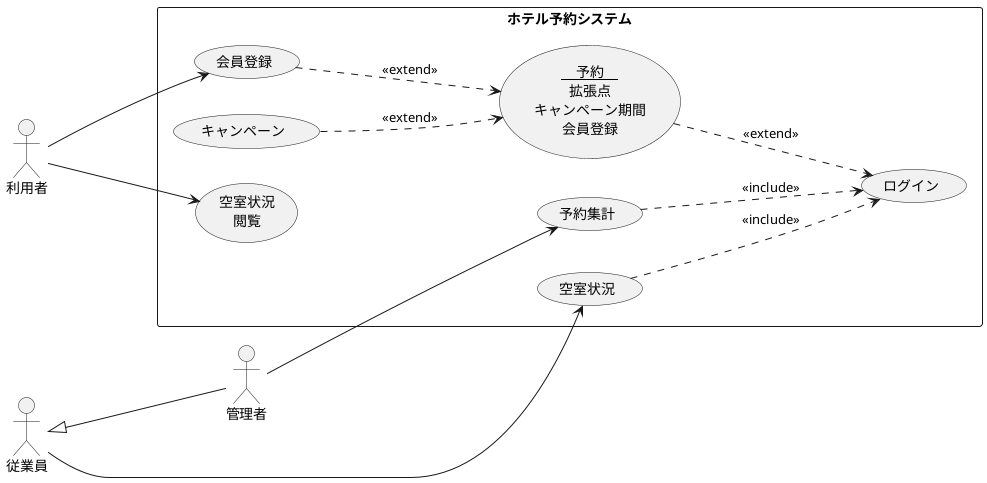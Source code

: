 @startuml 総合演習１
    left to right direction
    actor 利用者
    actor 管理者 
    actor 従業員
  
    rectangle ホテル予約システム {
        usecase (空室状況\n閲覧) as eturan
        usecase a #FFFFFF;line:white;text:white;
        ' 予約 ...> ログイン:<< include >>
        usecase (<u>　予約　</u>\n拡張点\nキャンペーン期間\n会員登録) as yoyaku
        usecase ログイン
        usecase キャンペーン
        usecase 予約集計
        usecase 会員登録
        usecase 空室状況
        
        yoyaku <.up.. キャンペーン:<< extend >>
        yoyaku <.up.. 会員登録:<< extend >>
        yoyaku ...> ログイン:<< extend >>

        空室状況 ...> ログイン:<< include >>
        予約集計 ...> ログイン:<< include >>

    }
    利用者 ---> eturan
    利用者 ---> 会員登録
    管理者 ---> 予約集計
    従業員 ---> 空室状況
    従業員<|--- 管理者 
    
@enduml